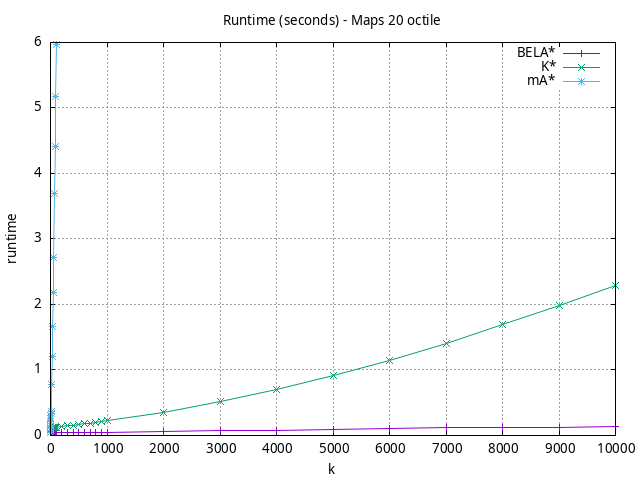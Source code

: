 #!/usr/bin/gnuplot
# -*- coding: utf-8 -*-
#
# results/maps/octile/20/random512-20.heuristic.octile.runtime.gnuplot
#
# Started on 04/07/2024 21:47:39
# Author: Carlos Linares López
set grid
set xlabel "k"
set ylabel "runtime"

set title "Runtime (seconds) - Maps 20 octile"

set terminal png enhanced font "Ariel,10"
set output 'random512-20.heuristic.octile.runtime.png'

plot "-" title "BELA*"      with linesp, "-" title "K*"      with linesp, "-" title "mA*"      with linesp

	1 0.045372276999999996
	2 0.045683075000000004
	3 0.04560897400000001
	4 0.04630959
	5 0.045958541000000006
	6 0.04646555
	7 0.046785936
	8 0.046592966
	9 0.04707227699999999
	10 0.04665543100000002
	20 0.04705324500000001
	30 0.047587998
	40 0.046953444
	50 0.04774936800000001
	60 0.047611277
	70 0.047728877
	80 0.04808206200000001
	90 0.048182469
	100 0.048002046
	200 0.048647834
	300 0.049853144
	400 0.050031501
	500 0.050713206
	600 0.051327876000000015
	700 0.051508441
	800 0.05159854399999999
	900 0.051815159
	1000 0.052832369000000004
	2000 0.06323142500000001
	3000 0.071778573
	4000 0.082456724
	5000 0.09583833200000001
	6000 0.10880986399999999
	7000 0.11499749699999999
	8000 0.12062852299999999
	9000 0.128006851
	10000 0.13159605900000002
end
	1 0.083307465
	2 0.09760768600000003
	3 0.100453473
	4 0.10248130899999999
	5 0.10510501499999998
	6 0.10661493999999999
	7 0.10796545399999999
	8 0.10914339700000002
	9 0.110028606
	10 0.10889615499999998
	20 0.11221511
	30 0.11451756400000003
	40 0.115931538
	50 0.11817356399999998
	60 0.12011457499999999
	70 0.122144149
	80 0.12387361000000001
	90 0.125551128
	100 0.125217382
	200 0.13846978999999998
	300 0.14833318
	400 0.15763848000000003
	500 0.1680613
	600 0.17921879000000002
	700 0.19031662000000002
	800 0.20202108999999996
	900 0.21379156
	1000 0.2226755
	2000 0.3556085300000001
	3000 0.5156391899999999
	4000 0.70290571
	5000 0.9150963999999999
	6000 1.1486825999999999
	7000 1.4117198000000002
	8000 1.6903602999999998
	9000 1.9832896000000002
	10000 2.2865542999999997
end
	1 0.039027403
	2 0.075548717
	3 0.10892672299999999
	4 0.14682177899999999
	5 0.18109500999999997
	6 0.21939907999999997
	7 0.25757465
	8 0.30087542
	9 0.3375537799999999
	10 0.36921729999999997
	20 0.7849460500000001
	30 1.2010411
	40 1.6662565100000004
	50 2.1781281000000003
	60 2.7139404
	70 3.6927319
	80 4.4147213
	90 5.1810868
	100 5.975811400000001
end
